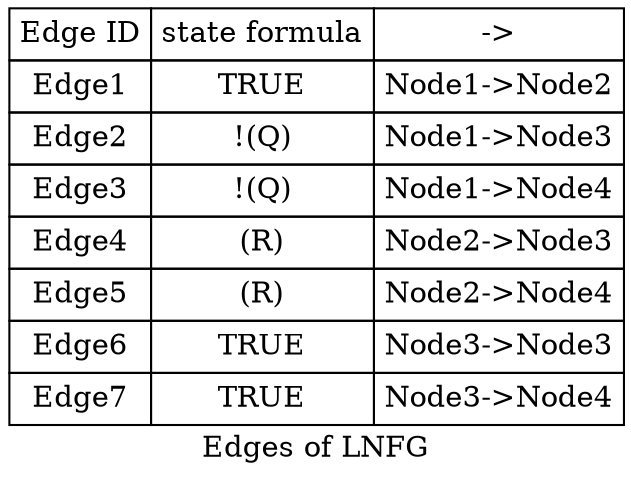 digraph G1{
color=lightgrey;
style=filled;
label="Edges of LNFG";
b[shape=none,margin=0,label=<
<TABLE BORDER="0" CELLBORDER="1" CELLSPACING="0" CELLPADDING="4">
<TR><TD>Edge ID</TD><TD>state formula</TD><TD>-&gt;</TD></TR>
<TR><TD>Edge1</TD><TD>TRUE</TD><TD>Node1-&gt;Node2</TD>
</TR>
<TR><TD>Edge2</TD><TD>!(Q)</TD><TD>Node1-&gt;Node3</TD>
</TR>
<TR><TD>Edge3</TD><TD>!(Q)</TD><TD>Node1-&gt;Node4</TD>
</TR>
<TR><TD>Edge4</TD><TD>(R)</TD><TD>Node2-&gt;Node3</TD>
</TR>
<TR><TD>Edge5</TD><TD>(R)</TD><TD>Node2-&gt;Node4</TD>
</TR>
<TR><TD>Edge6</TD><TD>TRUE</TD><TD>Node3-&gt;Node3</TD>
</TR>
<TR><TD>Edge7</TD><TD>TRUE</TD><TD>Node3-&gt;Node4</TD>
</TR>
</TABLE>>];
}
